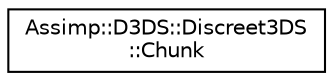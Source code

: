 digraph "Graphical Class Hierarchy"
{
  edge [fontname="Helvetica",fontsize="10",labelfontname="Helvetica",labelfontsize="10"];
  node [fontname="Helvetica",fontsize="10",shape=record];
  rankdir="LR";
  Node1 [label="Assimp::D3DS::Discreet3DS\l::Chunk",height=0.2,width=0.4,color="black", fillcolor="white", style="filled",URL="$struct_assimp_1_1_d3_d_s_1_1_discreet3_d_s_1_1_chunk.html",tooltip="data structure for a single chunk in a .3ds file "];
}
